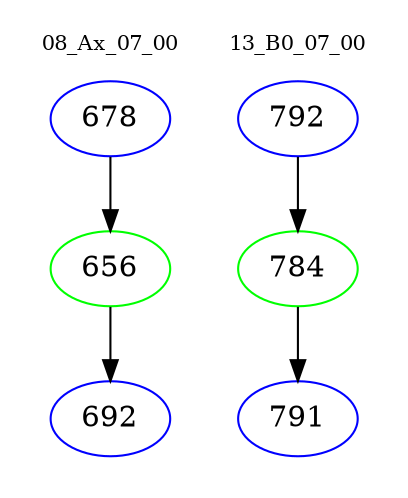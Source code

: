 digraph{
subgraph cluster_0 {
color = white
label = "08_Ax_07_00";
fontsize=10;
T0_678 [label="678", color="blue"]
T0_678 -> T0_656 [color="black"]
T0_656 [label="656", color="green"]
T0_656 -> T0_692 [color="black"]
T0_692 [label="692", color="blue"]
}
subgraph cluster_1 {
color = white
label = "13_B0_07_00";
fontsize=10;
T1_792 [label="792", color="blue"]
T1_792 -> T1_784 [color="black"]
T1_784 [label="784", color="green"]
T1_784 -> T1_791 [color="black"]
T1_791 [label="791", color="blue"]
}
}
